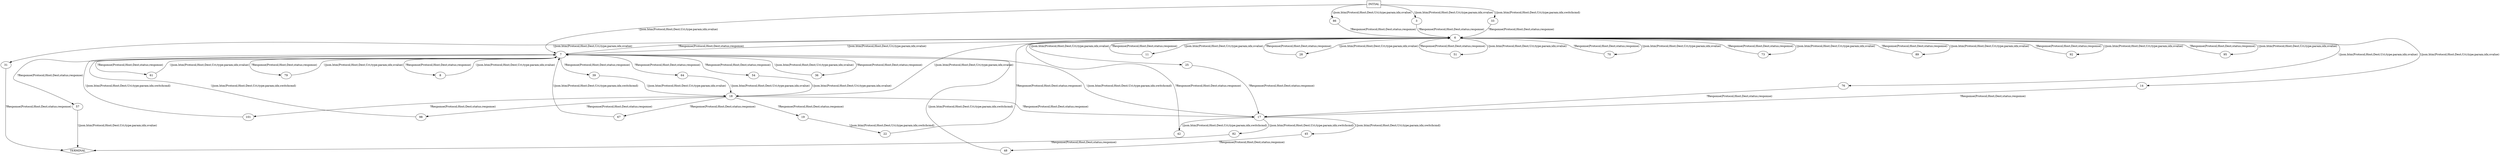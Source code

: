 digraph G {
  0 [label="INITIAL",shape=box];
  1 [label="TERMINAL",shape=diamond];
  3 [label="3"];
  6 [label="6"];
  7 [label="7"];
  8 [label="8"];
  11 [label="11"];
  14 [label="14"];
  17 [label="17"];
  18 [label="18"];
  19 [label="19"];
  22 [label="22"];
  25 [label="25"];
  28 [label="28"];
  31 [label="31"];
  33 [label="33"];
  36 [label="36"];
  39 [label="39"];
  42 [label="42"];
  45 [label="45"];
  48 [label="48"];
  51 [label="51"];
  54 [label="54"];
  57 [label="57"];
  61 [label="61"];
  64 [label="64"];
  67 [label="67"];
  70 [label="70"];
  73 [label="73"];
  76 [label="76"];
  79 [label="79"];
  82 [label="82"];
  86 [label="86"];
  89 [label="89"];
  92 [label="92"];
  95 [label="95"];
  98 [label="98"];
  101 [label="101"];
0->3  [label="!/json.htm(Protocol;Host;Dest;Uri;type;param;idx;svalue)"]
3->6  [label="?Response(Protocol;Host;Dest;status;response)"]
6->28  [label="!/json.htm(Protocol;Host;Dest;Uri;type;param;idx;svalue)"]
6->76  [label="!/json.htm(Protocol;Host;Dest;Uri;type;param;idx;svalue)"]
6->73  [label="!/json.htm(Protocol;Host;Dest;Uri;type;param;idx;svalue)"]
6->92  [label="!/json.htm(Protocol;Host;Dest;Uri;type;param;idx;svalue)"]
6->25  [label="!/json.htm(Protocol;Host;Dest;Uri;type;param;idx;svalue)"]
6->51  [label="!/json.htm(Protocol;Host;Dest;Uri;type;param;idx;svalue)"]
6->11  [label="!/json.htm(Protocol;Host;Dest;Uri;type;param;idx;svalue)"]
6->70  [label="!/json.htm(Protocol;Host;Dest;Uri;type;param;idx;svalue)"]
6->95  [label="!/json.htm(Protocol;Host;Dest;Uri;type;param;idx;svalue)"]
6->89  [label="!/json.htm(Protocol;Host;Dest;Uri;type;param;idx;svalue)"]
6->14  [label="!/json.htm(Protocol;Host;Dest;Uri;type;param;idx;svalue)"]
6->31  [label="!/json.htm(Protocol;Host;Dest;Uri;type;param;idx;svalue)"]
6->18  [label="!/json.htm(Protocol;Host;Dest;Uri;type;param;idx;svalue)"]
6->7  [label="!/json.htm(Protocol;Host;Dest;Uri;type;param;idx;svalue)"]
7->39  [label="?Response(Protocol;Host;Dest;status;response)"]
7->54  [label="?Response(Protocol;Host;Dest;status;response)"]
7->64  [label="?Response(Protocol;Host;Dest;status;response)"]
7->36  [label="?Response(Protocol;Host;Dest;status;response)"]
7->57  [label="?Response(Protocol;Host;Dest;status;response)"]
7->61  [label="?Response(Protocol;Host;Dest;status;response)"]
7->79  [label="?Response(Protocol;Host;Dest;status;response)"]
7->8  [label="?Response(Protocol;Host;Dest;status;response)"]
7->6  [label="?Response(Protocol;Host;Dest;status;response)"]
8->7  [label="!/json.htm(Protocol;Host;Dest;Uri;type;param;idx;svalue)"]
11->6  [label="?Response(Protocol;Host;Dest;status;response)"]
14->17  [label="?Response(Protocol;Host;Dest;status;response)"]
17->82  [label="!/json.htm(Protocol;Host;Dest;Uri;type;param;idx;switchcmd)"]
17->45  [label="!/json.htm(Protocol;Host;Dest;Uri;type;param;idx;switchcmd)"]
17->42  [label="!/json.htm(Protocol;Host;Dest;Uri;type;param;idx;switchcmd)"]
17->7  [label="!/json.htm(Protocol;Host;Dest;Uri;type;param;idx;switchcmd)"]
18->67  [label="?Response(Protocol;Host;Dest;status;response)"]
18->98  [label="?Response(Protocol;Host;Dest;status;response)"]
18->19  [label="?Response(Protocol;Host;Dest;status;response)"]
18->101  [label="?Response(Protocol;Host;Dest;status;response)"]
18->17  [label="?Response(Protocol;Host;Dest;status;response)"]
19->22  [label="!/json.htm(Protocol;Host;Dest;Uri;type;param;idx;switchcmd)"]
22->6  [label="?Response(Protocol;Host;Dest;status;response)"]
25->17  [label="?Response(Protocol;Host;Dest;status;response)"]
28->6  [label="?Response(Protocol;Host;Dest;status;response)"]
31->1  [label="?Response(Protocol;Host;Dest;status;response)"]
0->33  [label="!/json.htm(Protocol;Host;Dest;Uri;type;param;idx;switchcmd)"]
33->6  [label="?Response(Protocol;Host;Dest;status;response)"]
36->7  [label="!/json.htm(Protocol;Host;Dest;Uri;type;param;idx;svalue)"]
39->18  [label="!/json.htm(Protocol;Host;Dest;Uri;type;param;idx;svalue)"]
42->6  [label="?Response(Protocol;Host;Dest;status;response)"]
45->48  [label="?Response(Protocol;Host;Dest;status;response)"]
48->7  [label="!/json.htm(Protocol;Host;Dest;Uri;type;param;idx;switchcmd)"]
51->6  [label="?Response(Protocol;Host;Dest;status;response)"]
54->18  [label="!/json.htm(Protocol;Host;Dest;Uri;type;param;idx;svalue)"]
57->1  [label="!/json.htm(Protocol;Host;Dest;Uri;type;param;idx;svalue)"]
0->7  [label="!/json.htm(Protocol;Host;Dest;Uri;type;param;idx;svalue)"]
61->7  [label="!/json.htm(Protocol;Host;Dest;Uri;type;param;idx;svalue)"]
64->18  [label="!/json.htm(Protocol;Host;Dest;Uri;type;param;idx;svalue)"]
67->7  [label="!/json.htm(Protocol;Host;Dest;Uri;type;param;idx;switchcmd)"]
70->6  [label="?Response(Protocol;Host;Dest;status;response)"]
73->6  [label="?Response(Protocol;Host;Dest;status;response)"]
76->17  [label="?Response(Protocol;Host;Dest;status;response)"]
79->7  [label="!/json.htm(Protocol;Host;Dest;Uri;type;param;idx;svalue)"]
82->1  [label="?Response(Protocol;Host;Dest;status;response)"]
0->86  [label="!/json.htm(Protocol;Host;Dest;Uri;type;param;idx;svalue)"]
86->6  [label="?Response(Protocol;Host;Dest;status;response)"]
89->6  [label="?Response(Protocol;Host;Dest;status;response)"]
92->6  [label="?Response(Protocol;Host;Dest;status;response)"]
95->6  [label="?Response(Protocol;Host;Dest;status;response)"]
98->7  [label="!/json.htm(Protocol;Host;Dest;Uri;type;param;idx;switchcmd)"]
101->7  [label="!/json.htm(Protocol;Host;Dest;Uri;type;param;idx;switchcmd)"]
}
